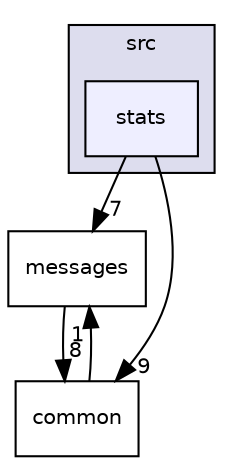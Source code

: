 digraph "/home/travis/build/DICL/VeloxDFS/src/stats" {
  compound=true
  node [ fontsize="10", fontname="Helvetica"];
  edge [ labelfontsize="10", labelfontname="Helvetica"];
  subgraph clusterdir_68267d1309a1af8e8297ef4c3efbcdba {
    graph [ bgcolor="#ddddee", pencolor="black", label="src" fontname="Helvetica", fontsize="10", URL="dir_68267d1309a1af8e8297ef4c3efbcdba.html"]
  dir_3de45fbf08d2e79aacff2f4de113ab26 [shape=box, label="stats", style="filled", fillcolor="#eeeeff", pencolor="black", URL="dir_3de45fbf08d2e79aacff2f4de113ab26.html"];
  }
  dir_7e580a9e3cd345dd51216eb99dadc8eb [shape=box label="messages" URL="dir_7e580a9e3cd345dd51216eb99dadc8eb.html"];
  dir_fdedb0aba14d44ce9d99bc100e026e6a [shape=box label="common" URL="dir_fdedb0aba14d44ce9d99bc100e026e6a.html"];
  dir_7e580a9e3cd345dd51216eb99dadc8eb->dir_fdedb0aba14d44ce9d99bc100e026e6a [headlabel="8", labeldistance=1.5 headhref="dir_000004_000005.html"];
  dir_3de45fbf08d2e79aacff2f4de113ab26->dir_7e580a9e3cd345dd51216eb99dadc8eb [headlabel="7", labeldistance=1.5 headhref="dir_000013_000004.html"];
  dir_3de45fbf08d2e79aacff2f4de113ab26->dir_fdedb0aba14d44ce9d99bc100e026e6a [headlabel="9", labeldistance=1.5 headhref="dir_000013_000005.html"];
  dir_fdedb0aba14d44ce9d99bc100e026e6a->dir_7e580a9e3cd345dd51216eb99dadc8eb [headlabel="1", labeldistance=1.5 headhref="dir_000005_000004.html"];
}
